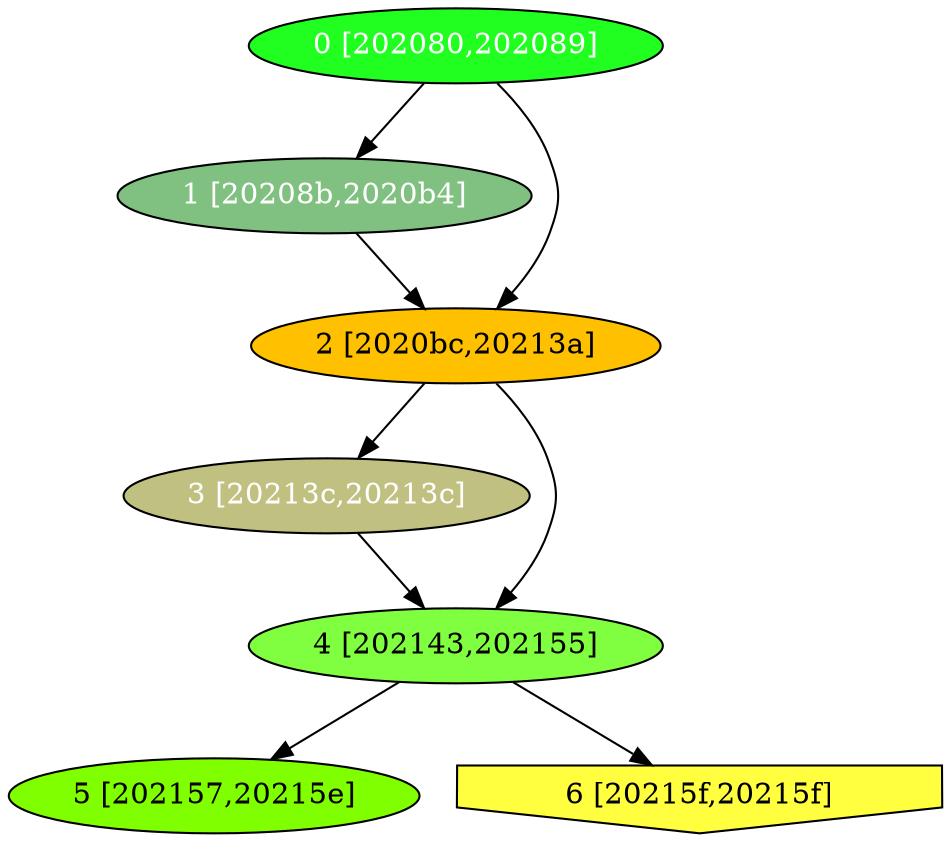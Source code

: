 diGraph libnss3{
	libnss3_0  [style=filled fillcolor="#20FF20" fontcolor="#ffffff" shape=oval label="0 [202080,202089]"]
	libnss3_1  [style=filled fillcolor="#80C080" fontcolor="#ffffff" shape=oval label="1 [20208b,2020b4]"]
	libnss3_2  [style=filled fillcolor="#FFC000" fontcolor="#000000" shape=oval label="2 [2020bc,20213a]"]
	libnss3_3  [style=filled fillcolor="#C0C080" fontcolor="#ffffff" shape=oval label="3 [20213c,20213c]"]
	libnss3_4  [style=filled fillcolor="#80FF40" fontcolor="#000000" shape=oval label="4 [202143,202155]"]
	libnss3_5  [style=filled fillcolor="#80FF00" fontcolor="#000000" shape=oval label="5 [202157,20215e]"]
	libnss3_6  [style=filled fillcolor="#FFFF40" fontcolor="#000000" shape=invhouse label="6 [20215f,20215f]"]

	libnss3_0 -> libnss3_1
	libnss3_0 -> libnss3_2
	libnss3_1 -> libnss3_2
	libnss3_2 -> libnss3_3
	libnss3_2 -> libnss3_4
	libnss3_3 -> libnss3_4
	libnss3_4 -> libnss3_5
	libnss3_4 -> libnss3_6
}